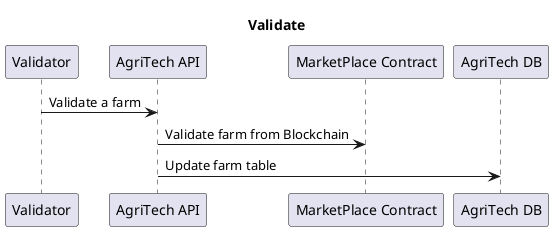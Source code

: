 @startuml

title Validate

Validator -> "AgriTech API" : Validate a farm
"AgriTech API" -> "MarketPlace Contract" : Validate farm from Blockchain
"AgriTech API" -> "AgriTech DB" : Update farm table

@enduml